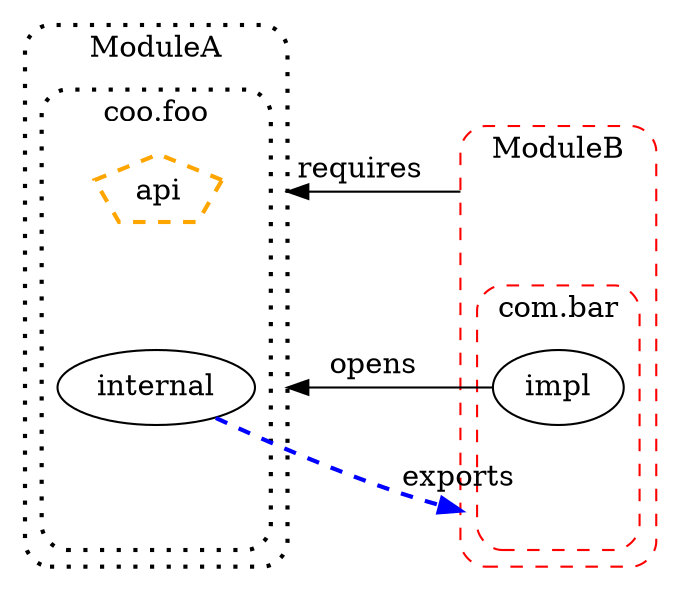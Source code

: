 digraph G {
    compound=true
    nodesep=1
    a[shape=pentagon style="bold,dashed"  color=orange]
    a->d[minlen=0 label="requires" dir=back ltail="cluster_0" lhead="cluster_2"]
    b->e[minlen=0 label="opens" dir=back ltail="cluster_0" ]
    b->f[minlen=0 label="exports" lhead="cluster_2"  style="bold,dashed" color=blue]
    subgraph cluster_0 {
        label="ModuleA"
        style="rounded,bold,dotted"
        subgraph cluster_1 {
            label="coo.foo"
            penwidth=2
            a[label="api"]
            b[label="internal"]
            a->b[style=invis]
            b->c[style=invis]
            c[style=invis height=0 fixedsize=true]
        }
    }

    subgraph cluster_2 {
        label="ModuleB"
        shape="octagon"
        color=red
        style="rounded,dashed"
        d->e[style=invis]
        d[style=invis height=0 fixedsize=true]
        f[style=invis height=0 fixedsize=true]
        subgraph cluster_3 {
            label="com.bar"
            e[label="impl"]
            e->f[style=invis]
        }
    }

}